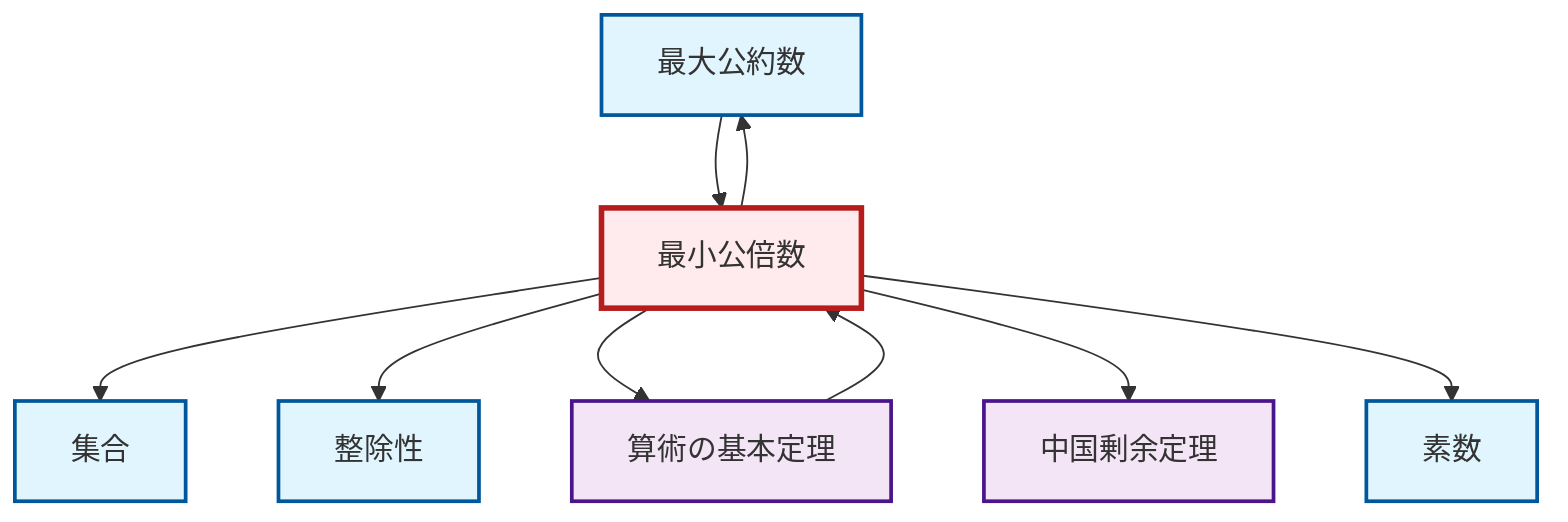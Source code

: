 graph TD
    classDef definition fill:#e1f5fe,stroke:#01579b,stroke-width:2px
    classDef theorem fill:#f3e5f5,stroke:#4a148c,stroke-width:2px
    classDef axiom fill:#fff3e0,stroke:#e65100,stroke-width:2px
    classDef example fill:#e8f5e9,stroke:#1b5e20,stroke-width:2px
    classDef current fill:#ffebee,stroke:#b71c1c,stroke-width:3px
    def-gcd["最大公約数"]:::definition
    thm-chinese-remainder["中国剰余定理"]:::theorem
    def-lcm["最小公倍数"]:::definition
    def-set["集合"]:::definition
    thm-fundamental-arithmetic["算術の基本定理"]:::theorem
    def-divisibility["整除性"]:::definition
    def-prime["素数"]:::definition
    def-lcm --> def-set
    def-lcm --> def-divisibility
    def-lcm --> thm-fundamental-arithmetic
    def-lcm --> def-gcd
    def-lcm --> thm-chinese-remainder
    def-gcd --> def-lcm
    def-lcm --> def-prime
    thm-fundamental-arithmetic --> def-lcm
    class def-lcm current